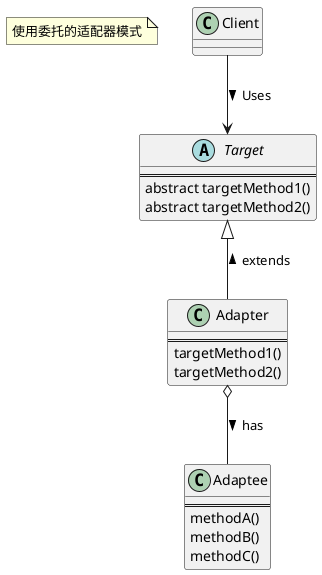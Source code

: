 @startuml

note "使用委托的适配器模式" as N1

Client --> Target : Uses >
Target <|-- Adapter : extends <
Adapter o-- Adaptee : has >

class Client {
}

abstract class Target {
    ==
    abstract targetMethod1()
    abstract targetMethod2()
}

class Adaptee {
    ==
    methodA()
    methodB()
    methodC()
}

class Adapter {
    ==
    targetMethod1()
    targetMethod2()
}

@enduml